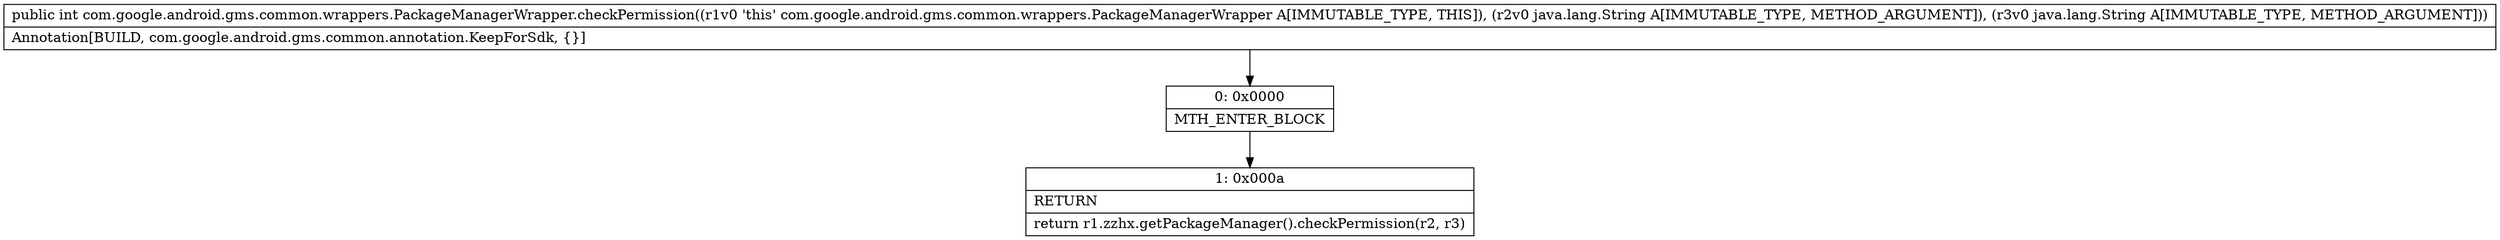 digraph "CFG forcom.google.android.gms.common.wrappers.PackageManagerWrapper.checkPermission(Ljava\/lang\/String;Ljava\/lang\/String;)I" {
Node_0 [shape=record,label="{0\:\ 0x0000|MTH_ENTER_BLOCK\l}"];
Node_1 [shape=record,label="{1\:\ 0x000a|RETURN\l|return r1.zzhx.getPackageManager().checkPermission(r2, r3)\l}"];
MethodNode[shape=record,label="{public int com.google.android.gms.common.wrappers.PackageManagerWrapper.checkPermission((r1v0 'this' com.google.android.gms.common.wrappers.PackageManagerWrapper A[IMMUTABLE_TYPE, THIS]), (r2v0 java.lang.String A[IMMUTABLE_TYPE, METHOD_ARGUMENT]), (r3v0 java.lang.String A[IMMUTABLE_TYPE, METHOD_ARGUMENT]))  | Annotation[BUILD, com.google.android.gms.common.annotation.KeepForSdk, \{\}]\l}"];
MethodNode -> Node_0;
Node_0 -> Node_1;
}

